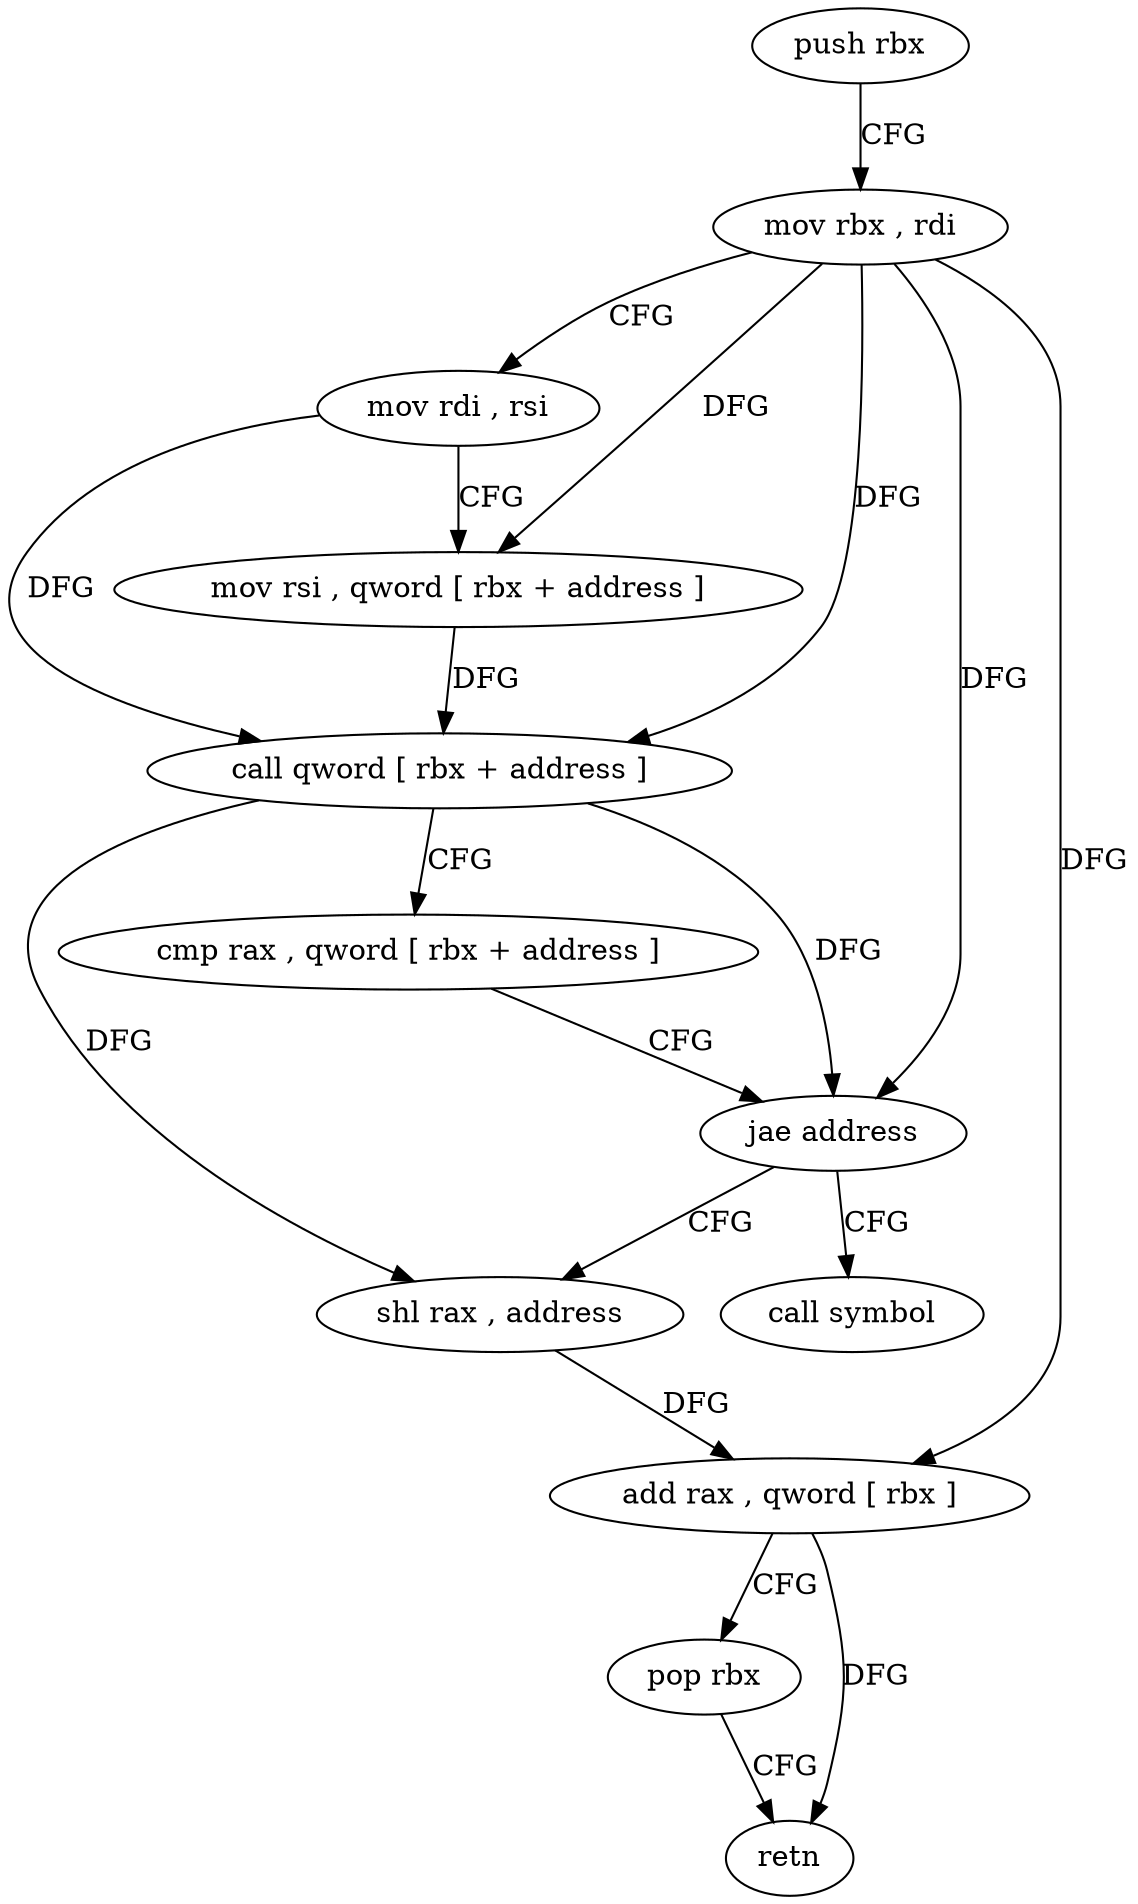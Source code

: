digraph "func" {
"4275530" [label = "push rbx" ]
"4275531" [label = "mov rbx , rdi" ]
"4275534" [label = "mov rdi , rsi" ]
"4275537" [label = "mov rsi , qword [ rbx + address ]" ]
"4275541" [label = "call qword [ rbx + address ]" ]
"4275544" [label = "cmp rax , qword [ rbx + address ]" ]
"4275548" [label = "jae address" ]
"4275559" [label = "call symbol" ]
"4275550" [label = "shl rax , address" ]
"4275554" [label = "add rax , qword [ rbx ]" ]
"4275557" [label = "pop rbx" ]
"4275558" [label = "retn" ]
"4275530" -> "4275531" [ label = "CFG" ]
"4275531" -> "4275534" [ label = "CFG" ]
"4275531" -> "4275537" [ label = "DFG" ]
"4275531" -> "4275541" [ label = "DFG" ]
"4275531" -> "4275548" [ label = "DFG" ]
"4275531" -> "4275554" [ label = "DFG" ]
"4275534" -> "4275537" [ label = "CFG" ]
"4275534" -> "4275541" [ label = "DFG" ]
"4275537" -> "4275541" [ label = "DFG" ]
"4275541" -> "4275544" [ label = "CFG" ]
"4275541" -> "4275548" [ label = "DFG" ]
"4275541" -> "4275550" [ label = "DFG" ]
"4275544" -> "4275548" [ label = "CFG" ]
"4275548" -> "4275559" [ label = "CFG" ]
"4275548" -> "4275550" [ label = "CFG" ]
"4275550" -> "4275554" [ label = "DFG" ]
"4275554" -> "4275557" [ label = "CFG" ]
"4275554" -> "4275558" [ label = "DFG" ]
"4275557" -> "4275558" [ label = "CFG" ]
}
